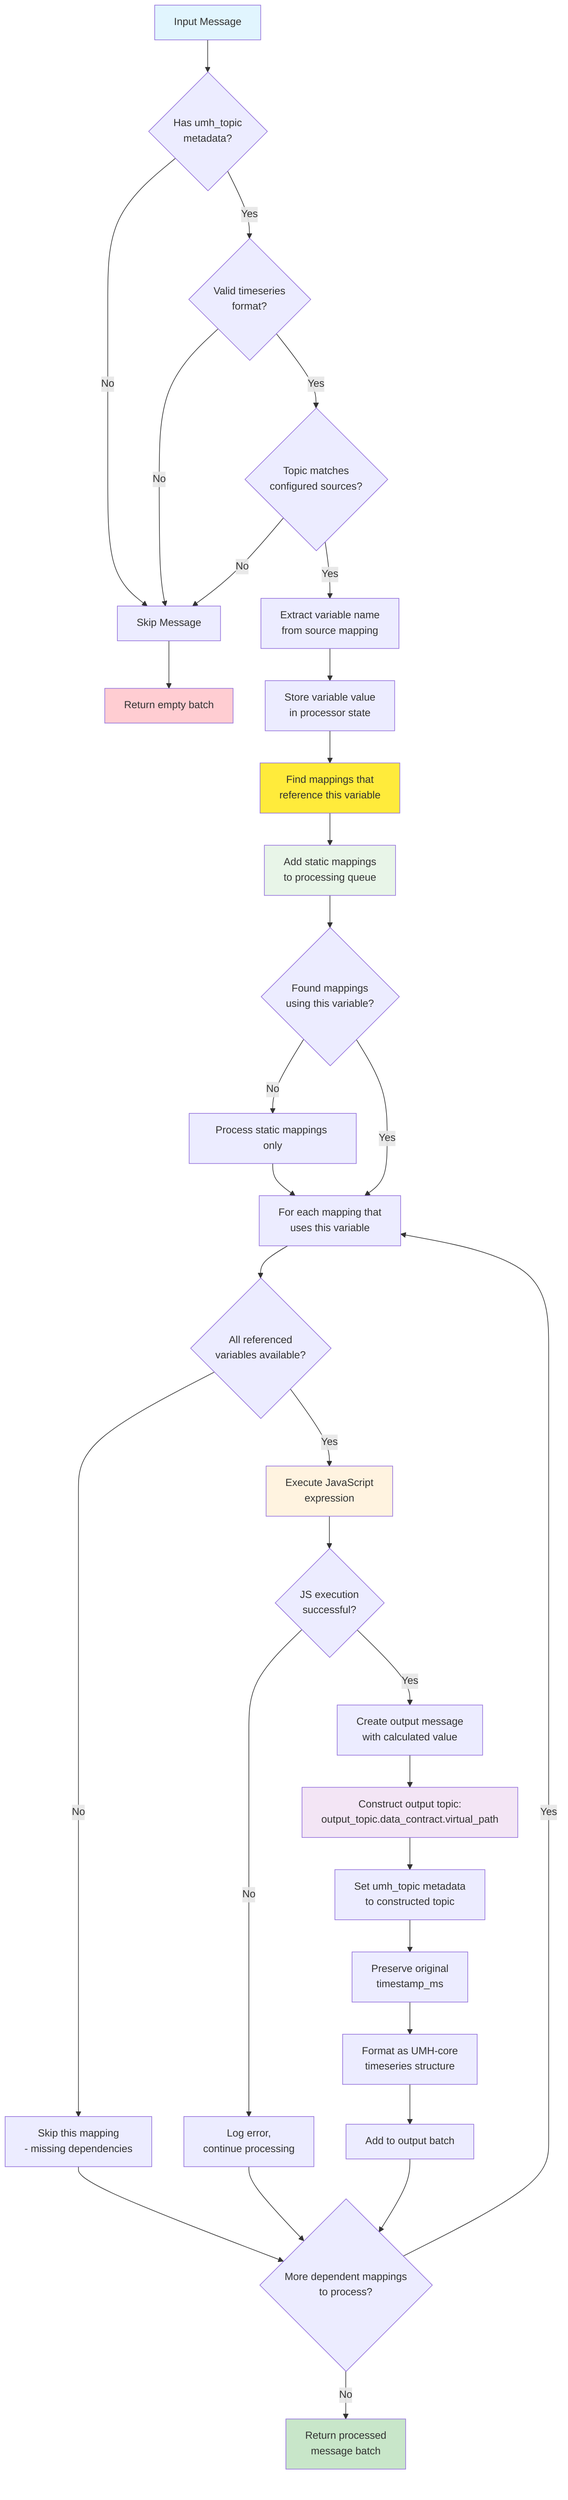 flowchart TD
    A[Input Message] --> B{Has umh_topic<br/>metadata?}
    B -->|No| C[Skip Message]
    B -->|Yes| D{Valid timeseries<br/>format?}
    D -->|No| C
    D -->|Yes| E{Topic matches<br/>configured sources?}
    E -->|No| C
    E -->|Yes| F[Extract variable name<br/>from source mapping]
    F --> G[Store variable value<br/>in processor state]
    G --> H[Find mappings that<br/>reference this variable]
    H --> H2[Add static mappings<br/>to processing queue]
    H2 --> I{Found mappings<br/>using this variable?}
    I -->|No| I2[Process static mappings only]
    I -->|Yes| K[For each mapping that<br/>uses this variable]
    K --> L{All referenced<br/>variables available?}
    L -->|No| M[Skip this mapping<br/>- missing dependencies]
    L -->|Yes| N[Execute JavaScript<br/>expression]
    N --> O{JS execution<br/>successful?}
    O -->|No| P[Log error,<br/>continue processing]
    O -->|Yes| Q[Create output message<br/>with calculated value]
    Q --> R[Construct output topic:<br/>output_topic.data_contract.virtual_path]
    R --> S[Set umh_topic metadata<br/>to constructed topic]
    S --> T[Preserve original<br/>timestamp_ms]
    T --> U[Format as UMH-core<br/>timeseries structure]
    U --> V[Add to output batch]
    V --> W{More dependent mappings<br/>to process?}
    W -->|Yes| K
    W -->|No| X[Return processed<br/>message batch]
    M --> W
    P --> W
    C --> Y[Return empty batch]
    I2 --> K
    
    style A fill:#e1f5fe
    style H fill:#ffeb3b
    style H2 fill:#e8f5e8
    style X fill:#c8e6c9
    style Y fill:#ffcdd2
    style N fill:#fff3e0
    style R fill:#f3e5f5